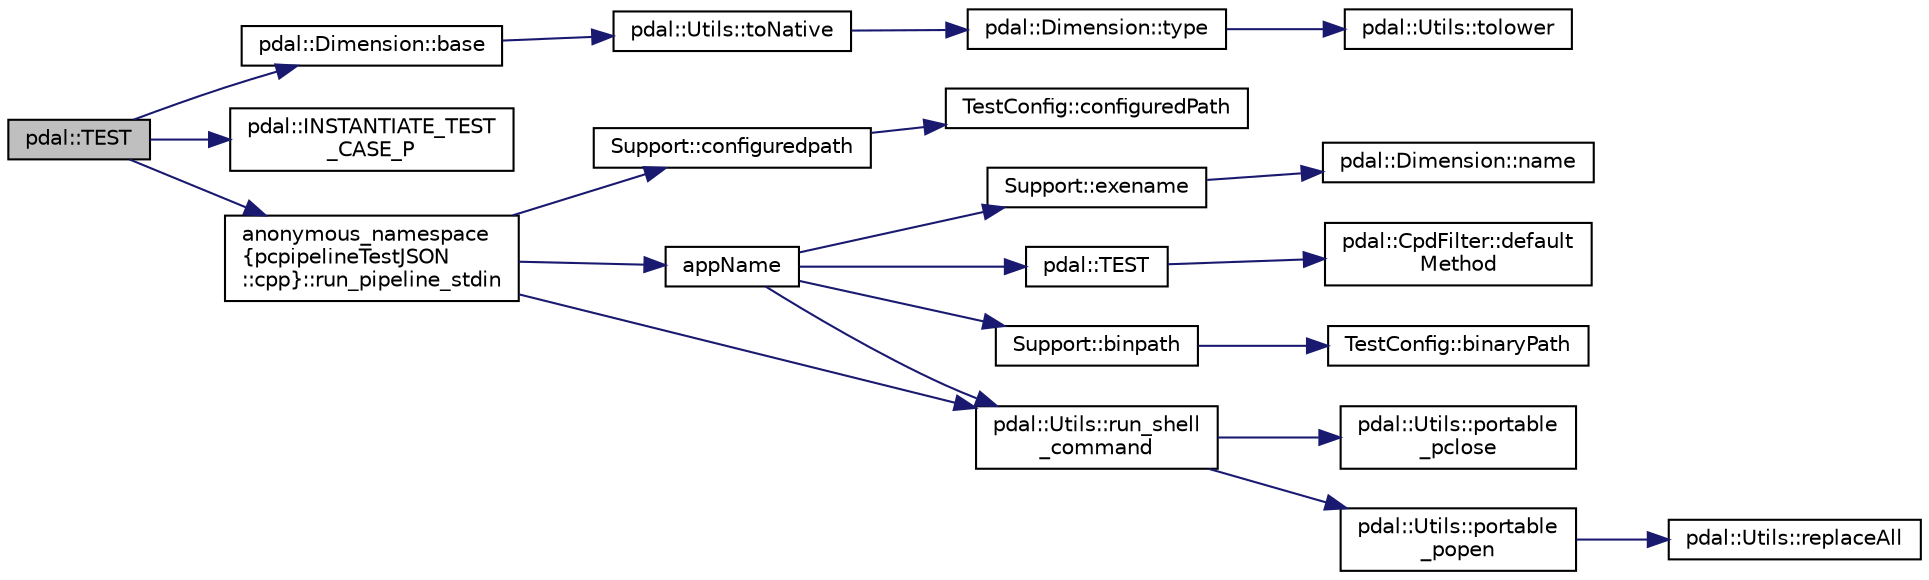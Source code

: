 digraph "pdal::TEST"
{
  edge [fontname="Helvetica",fontsize="10",labelfontname="Helvetica",labelfontsize="10"];
  node [fontname="Helvetica",fontsize="10",shape=record];
  rankdir="LR";
  Node1 [label="pdal::TEST",height=0.2,width=0.4,color="black", fillcolor="grey75", style="filled", fontcolor="black"];
  Node1 -> Node2 [color="midnightblue",fontsize="10",style="solid",fontname="Helvetica"];
  Node2 [label="pdal::Dimension::base",height=0.2,width=0.4,color="black", fillcolor="white", style="filled",URL="$namespacepdal_1_1Dimension.html#ab9491687b8700d1db27e0aba1fcd7143"];
  Node2 -> Node3 [color="midnightblue",fontsize="10",style="solid",fontname="Helvetica"];
  Node3 [label="pdal::Utils::toNative",height=0.2,width=0.4,color="black", fillcolor="white", style="filled",URL="$namespacepdal_1_1Utils.html#a59253304d0f929e3a3ea00f09636002f"];
  Node3 -> Node4 [color="midnightblue",fontsize="10",style="solid",fontname="Helvetica"];
  Node4 [label="pdal::Dimension::type",height=0.2,width=0.4,color="black", fillcolor="white", style="filled",URL="$namespacepdal_1_1Dimension.html#a880d689fed54aa3ded6f88c9e058c5d2"];
  Node4 -> Node5 [color="midnightblue",fontsize="10",style="solid",fontname="Helvetica"];
  Node5 [label="pdal::Utils::tolower",height=0.2,width=0.4,color="black", fillcolor="white", style="filled",URL="$namespacepdal_1_1Utils.html#a5268937cf695835e55392f752dc02cb2"];
  Node1 -> Node6 [color="midnightblue",fontsize="10",style="solid",fontname="Helvetica"];
  Node6 [label="pdal::INSTANTIATE_TEST\l_CASE_P",height=0.2,width=0.4,color="black", fillcolor="white", style="filled",URL="$namespacepdal.html#aa198b9f33462d580eabdb318b5544983"];
  Node1 -> Node7 [color="midnightblue",fontsize="10",style="solid",fontname="Helvetica"];
  Node7 [label="anonymous_namespace\l\{pcpipelineTestJSON\l::cpp\}::run_pipeline_stdin",height=0.2,width=0.4,color="black", fillcolor="white", style="filled",URL="$namespaceanonymous__namespace_02pcpipelineTestJSON_8cpp_03.html#a4770adf10dd3cf8415754bb734f5ea4e"];
  Node7 -> Node8 [color="midnightblue",fontsize="10",style="solid",fontname="Helvetica"];
  Node8 [label="appName",height=0.2,width=0.4,color="black", fillcolor="white", style="filled",URL="$pc2pcTest_8cpp.html#afbd74d116f73f165ec877cdade110b3b"];
  Node8 -> Node9 [color="midnightblue",fontsize="10",style="solid",fontname="Helvetica"];
  Node9 [label="Support::binpath",height=0.2,width=0.4,color="black", fillcolor="white", style="filled",URL="$classSupport.html#a971cbd16fbe820e56449268eb51ab34f"];
  Node9 -> Node10 [color="midnightblue",fontsize="10",style="solid",fontname="Helvetica"];
  Node10 [label="TestConfig::binaryPath",height=0.2,width=0.4,color="black", fillcolor="white", style="filled",URL="$namespaceTestConfig.html#afe7849f5480837fa95084b466d22c603"];
  Node8 -> Node11 [color="midnightblue",fontsize="10",style="solid",fontname="Helvetica"];
  Node11 [label="Support::exename",height=0.2,width=0.4,color="black", fillcolor="white", style="filled",URL="$classSupport.html#a37a80a3c6bd89bcb38f46c12e97010a4"];
  Node11 -> Node12 [color="midnightblue",fontsize="10",style="solid",fontname="Helvetica"];
  Node12 [label="pdal::Dimension::name",height=0.2,width=0.4,color="black", fillcolor="white", style="filled",URL="$namespacepdal_1_1Dimension.html#af3176b0b7e6b4be000317846cf7c2718"];
  Node8 -> Node13 [color="midnightblue",fontsize="10",style="solid",fontname="Helvetica"];
  Node13 [label="pdal::Utils::run_shell\l_command",height=0.2,width=0.4,color="black", fillcolor="white", style="filled",URL="$namespacepdal_1_1Utils.html#a5f9f634d9b887cdc8a1740f2725e3f56"];
  Node13 -> Node14 [color="midnightblue",fontsize="10",style="solid",fontname="Helvetica"];
  Node14 [label="pdal::Utils::portable\l_popen",height=0.2,width=0.4,color="black", fillcolor="white", style="filled",URL="$namespacepdal_1_1Utils.html#a0dc879c4fedda93f12c44e08ac89ae12"];
  Node14 -> Node15 [color="midnightblue",fontsize="10",style="solid",fontname="Helvetica"];
  Node15 [label="pdal::Utils::replaceAll",height=0.2,width=0.4,color="black", fillcolor="white", style="filled",URL="$namespacepdal_1_1Utils.html#aee933a3f2afb351283582a3a50319fca"];
  Node13 -> Node16 [color="midnightblue",fontsize="10",style="solid",fontname="Helvetica"];
  Node16 [label="pdal::Utils::portable\l_pclose",height=0.2,width=0.4,color="black", fillcolor="white", style="filled",URL="$namespacepdal_1_1Utils.html#a6c26063d8fb4f02f28d5b1608ab8ea60"];
  Node8 -> Node17 [color="midnightblue",fontsize="10",style="solid",fontname="Helvetica"];
  Node17 [label="pdal::TEST",height=0.2,width=0.4,color="black", fillcolor="white", style="filled",URL="$namespacepdal.html#a92dc84689275600c36ba420631406540"];
  Node17 -> Node18 [color="midnightblue",fontsize="10",style="solid",fontname="Helvetica"];
  Node18 [label="pdal::CpdFilter::default\lMethod",height=0.2,width=0.4,color="black", fillcolor="white", style="filled",URL="$classpdal_1_1CpdFilter.html#a5763b0764c0c394ddb1108b883df9edb"];
  Node7 -> Node19 [color="midnightblue",fontsize="10",style="solid",fontname="Helvetica"];
  Node19 [label="Support::configuredpath",height=0.2,width=0.4,color="black", fillcolor="white", style="filled",URL="$classSupport.html#a8e8acabbcf94009d3839b96571938a2a"];
  Node19 -> Node20 [color="midnightblue",fontsize="10",style="solid",fontname="Helvetica"];
  Node20 [label="TestConfig::configuredPath",height=0.2,width=0.4,color="black", fillcolor="white", style="filled",URL="$namespaceTestConfig.html#a77d669875d5ac90c7f5ea21b44e0164d"];
  Node7 -> Node13 [color="midnightblue",fontsize="10",style="solid",fontname="Helvetica"];
}
